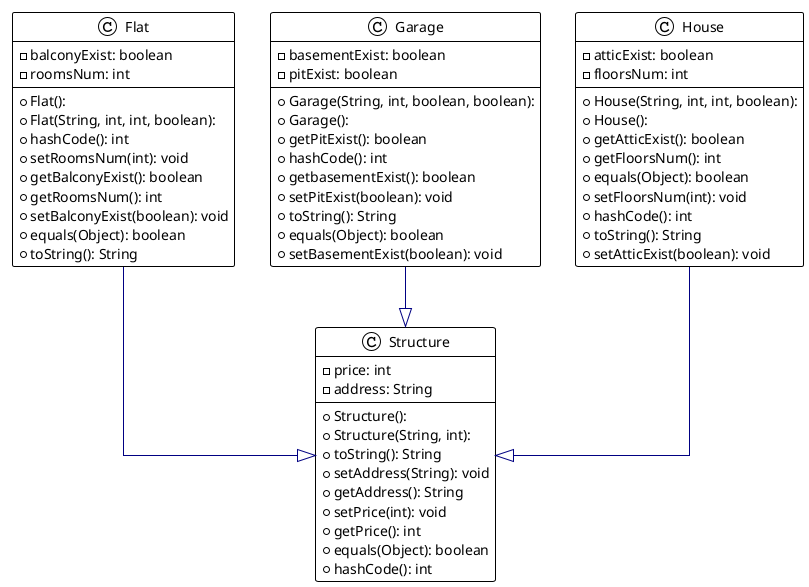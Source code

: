 @startuml

!theme plain
top to bottom direction
skinparam linetype ortho

class Flat {
  + Flat(): 
  + Flat(String, int, int, boolean): 
  - balconyExist: boolean
  - roomsNum: int
  + hashCode(): int
  + setRoomsNum(int): void
  + getBalconyExist(): boolean
  + getRoomsNum(): int
  + setBalconyExist(boolean): void
  + equals(Object): boolean
  + toString(): String
}
class Garage {
  + Garage(String, int, boolean, boolean): 
  + Garage(): 
  - basementExist: boolean
  - pitExist: boolean
  + getPitExist(): boolean
  + hashCode(): int
  + getbasementExist(): boolean
  + setPitExist(boolean): void
  + toString(): String
  + equals(Object): boolean
  + setBasementExist(boolean): void
}
class House {
  + House(String, int, int, boolean): 
  + House(): 
  - atticExist: boolean
  - floorsNum: int
  + getAtticExist(): boolean
  + getFloorsNum(): int
  + equals(Object): boolean
  + setFloorsNum(int): void
  + hashCode(): int
  + toString(): String
  + setAtticExist(boolean): void
}
class Structure {
  + Structure(): 
  + Structure(String, int): 
  - price: int
  - address: String
  + toString(): String
  + setAddress(String): void
  + getAddress(): String
  + setPrice(int): void
  + getPrice(): int
  + equals(Object): boolean
  + hashCode(): int
}

Flat       -[#000082,plain]-^  Structure 
Garage     -[#000082,plain]-^  Structure 
House      -[#000082,plain]-^  Structure 
@enduml
